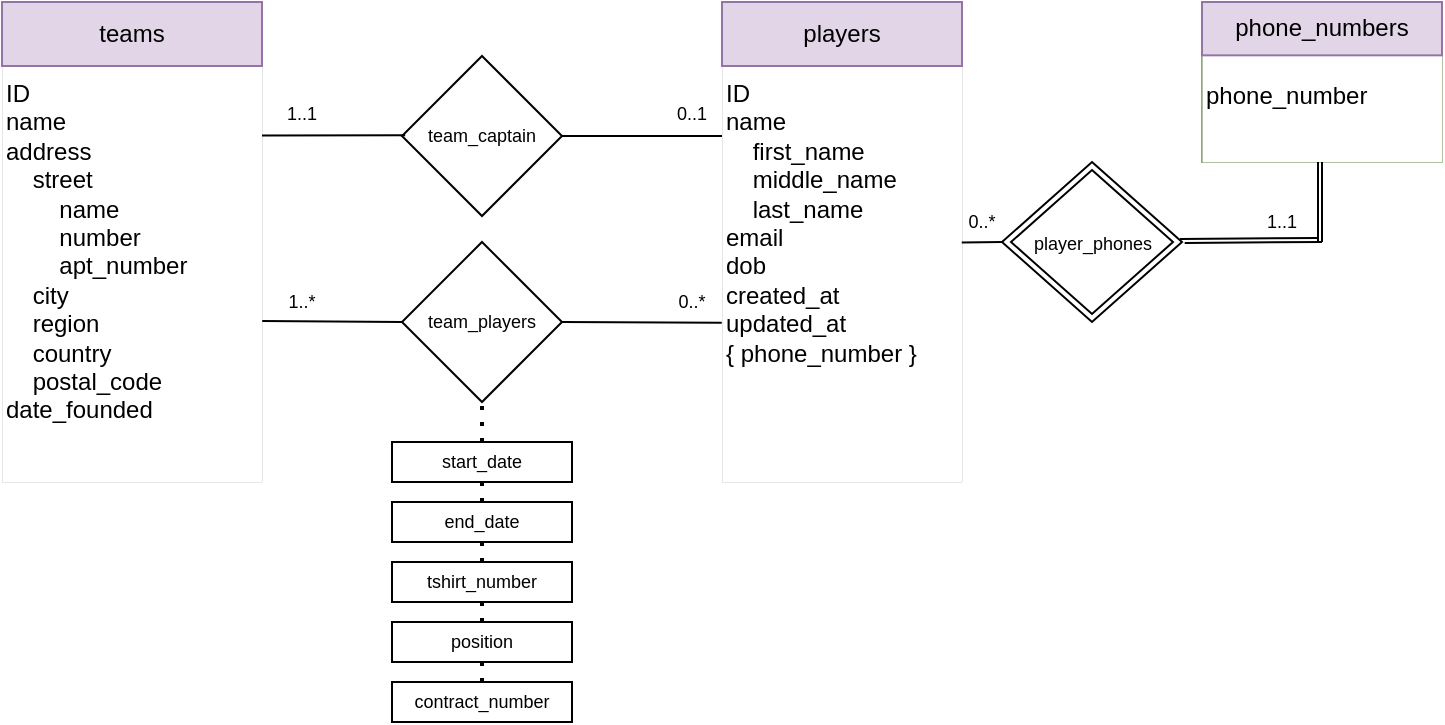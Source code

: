 <mxfile version="15.5.4" type="github">
  <diagram id="R2lEEEUBdFMjLlhIrx00" name="Page-1">
    <mxGraphModel dx="946" dy="504" grid="1" gridSize="10" guides="1" tooltips="1" connect="1" arrows="1" fold="1" page="1" pageScale="1" pageWidth="850" pageHeight="1100" math="0" shadow="0" extFonts="Permanent Marker^https://fonts.googleapis.com/css?family=Permanent+Marker">
      <root>
        <mxCell id="0" />
        <mxCell id="1" parent="0" />
        <mxCell id="Uebg3OEyPI29N-F5zzTL-30" value="" style="group" parent="1" vertex="1" connectable="0">
          <mxGeometry x="440" y="40" width="120" height="240" as="geometry" />
        </mxCell>
        <mxCell id="Uebg3OEyPI29N-F5zzTL-23" value="" style="group" parent="Uebg3OEyPI29N-F5zzTL-30" vertex="1" connectable="0">
          <mxGeometry width="120" height="240" as="geometry" />
        </mxCell>
        <mxCell id="Uebg3OEyPI29N-F5zzTL-21" value="" style="rounded=0;whiteSpace=wrap;html=1;strokeWidth=0;align=left;" parent="Uebg3OEyPI29N-F5zzTL-23" vertex="1">
          <mxGeometry width="120" height="240" as="geometry" />
        </mxCell>
        <mxCell id="Uebg3OEyPI29N-F5zzTL-22" value="players" style="rounded=0;whiteSpace=wrap;html=1;fillColor=#e1d5e7;strokeColor=#9673a6;" parent="Uebg3OEyPI29N-F5zzTL-23" vertex="1">
          <mxGeometry width="120" height="32" as="geometry" />
        </mxCell>
        <mxCell id="Uebg3OEyPI29N-F5zzTL-26" value="ID&lt;br&gt;name&lt;br&gt;&amp;nbsp; &amp;nbsp;&amp;nbsp;first_name&lt;br&gt;&lt;span&gt;&lt;/span&gt;&amp;nbsp; &amp;nbsp;&amp;nbsp;middle_name&lt;br&gt;&lt;span&gt;&lt;/span&gt;&amp;nbsp; &amp;nbsp;&amp;nbsp;last_name&lt;br&gt;email&lt;br&gt;dob&lt;br&gt;created_at&lt;br&gt;updated_at&lt;br&gt;{ phone_number }" style="text;html=1;strokeColor=none;fillColor=none;align=left;verticalAlign=top;whiteSpace=wrap;rounded=0;" parent="Uebg3OEyPI29N-F5zzTL-30" vertex="1">
          <mxGeometry y="32" width="120" height="208" as="geometry" />
        </mxCell>
        <mxCell id="Uebg3OEyPI29N-F5zzTL-31" value="" style="group" parent="1" vertex="1" connectable="0">
          <mxGeometry x="80" y="40" width="130" height="240" as="geometry" />
        </mxCell>
        <mxCell id="Uebg3OEyPI29N-F5zzTL-32" value="" style="group" parent="Uebg3OEyPI29N-F5zzTL-31" vertex="1" connectable="0">
          <mxGeometry width="130" height="240" as="geometry" />
        </mxCell>
        <mxCell id="Uebg3OEyPI29N-F5zzTL-33" value="" style="rounded=0;whiteSpace=wrap;html=1;strokeWidth=0;align=left;" parent="Uebg3OEyPI29N-F5zzTL-32" vertex="1">
          <mxGeometry width="130" height="240" as="geometry" />
        </mxCell>
        <mxCell id="Uebg3OEyPI29N-F5zzTL-34" value="teams" style="rounded=0;whiteSpace=wrap;html=1;fillColor=#e1d5e7;strokeColor=#9673a6;" parent="Uebg3OEyPI29N-F5zzTL-32" vertex="1">
          <mxGeometry width="130" height="32" as="geometry" />
        </mxCell>
        <mxCell id="Uebg3OEyPI29N-F5zzTL-35" value="ID&lt;br&gt;name&lt;br&gt;address&lt;br&gt;&amp;nbsp; &amp;nbsp; street&lt;br&gt;&amp;nbsp; &amp;nbsp; &amp;nbsp; &amp;nbsp; name&lt;br&gt;&lt;span&gt;&lt;/span&gt;&lt;span&gt;&lt;/span&gt;&amp;nbsp; &amp;nbsp; &amp;nbsp; &amp;nbsp;&amp;nbsp;number&lt;br&gt;&lt;span&gt;&lt;/span&gt;&lt;span&gt;&lt;/span&gt;&amp;nbsp; &amp;nbsp; &amp;nbsp; &amp;nbsp;&amp;nbsp;apt_number&lt;br&gt;&lt;span&gt;&lt;/span&gt;&amp;nbsp; &amp;nbsp;&amp;nbsp;city&lt;span&gt;	&lt;/span&gt;&lt;br&gt;&lt;span&gt;&lt;/span&gt;&amp;nbsp; &amp;nbsp;&amp;nbsp;region&lt;br&gt;&lt;span&gt;&lt;/span&gt;&amp;nbsp; &amp;nbsp;&amp;nbsp;country&lt;br&gt;&lt;span&gt;&lt;/span&gt;&amp;nbsp; &amp;nbsp;&amp;nbsp;postal_code&lt;br&gt;date_founded" style="text;html=1;strokeColor=none;fillColor=none;align=left;verticalAlign=top;whiteSpace=wrap;rounded=0;" parent="Uebg3OEyPI29N-F5zzTL-31" vertex="1">
          <mxGeometry y="32" width="130" height="208" as="geometry" />
        </mxCell>
        <mxCell id="Uebg3OEyPI29N-F5zzTL-36" value="" style="group;fillColor=#d5e8d4;strokeColor=#82b366;" parent="1" vertex="1" connectable="0">
          <mxGeometry x="680" y="40" width="120" height="80" as="geometry" />
        </mxCell>
        <mxCell id="Uebg3OEyPI29N-F5zzTL-37" value="" style="group" parent="Uebg3OEyPI29N-F5zzTL-36" vertex="1" connectable="0">
          <mxGeometry width="120" height="80" as="geometry" />
        </mxCell>
        <mxCell id="Uebg3OEyPI29N-F5zzTL-38" value="" style="rounded=0;whiteSpace=wrap;html=1;strokeWidth=0;align=left;" parent="Uebg3OEyPI29N-F5zzTL-37" vertex="1">
          <mxGeometry width="120" height="80" as="geometry" />
        </mxCell>
        <mxCell id="Uebg3OEyPI29N-F5zzTL-39" value="phone_numbers" style="rounded=0;whiteSpace=wrap;html=1;fillColor=#e1d5e7;strokeColor=#9673a6;" parent="Uebg3OEyPI29N-F5zzTL-37" vertex="1">
          <mxGeometry width="120" height="26.667" as="geometry" />
        </mxCell>
        <mxCell id="Uebg3OEyPI29N-F5zzTL-40" value="phone_number" style="text;html=1;strokeColor=none;fillColor=none;align=left;verticalAlign=top;whiteSpace=wrap;rounded=0;" parent="Uebg3OEyPI29N-F5zzTL-37" vertex="1">
          <mxGeometry y="33.333" width="120" height="13" as="geometry" />
        </mxCell>
        <mxCell id="Uebg3OEyPI29N-F5zzTL-49" value="" style="group" parent="1" vertex="1" connectable="0">
          <mxGeometry x="580" y="120" width="90" height="80" as="geometry" />
        </mxCell>
        <mxCell id="Uebg3OEyPI29N-F5zzTL-47" value="" style="rhombus;whiteSpace=wrap;html=1;strokeWidth=1;align=left;verticalAlign=middle;" parent="Uebg3OEyPI29N-F5zzTL-49" vertex="1">
          <mxGeometry width="90" height="80.0" as="geometry" />
        </mxCell>
        <mxCell id="Uebg3OEyPI29N-F5zzTL-48" value="&lt;font style=&quot;font-size: 9px&quot;&gt;player_phones&lt;/font&gt;" style="rhombus;whiteSpace=wrap;html=1;strokeWidth=1;align=center;verticalAlign=middle;" parent="Uebg3OEyPI29N-F5zzTL-49" vertex="1">
          <mxGeometry x="4.5" y="4" width="81" height="72.0" as="geometry" />
        </mxCell>
        <mxCell id="Uebg3OEyPI29N-F5zzTL-51" value="" style="endArrow=none;html=1;rounded=0;entryX=0.5;entryY=1;entryDx=0;entryDy=0;" parent="1" target="Uebg3OEyPI29N-F5zzTL-38" edge="1">
          <mxGeometry width="50" height="50" relative="1" as="geometry">
            <mxPoint x="740" y="160" as="sourcePoint" />
            <mxPoint x="590" y="140" as="targetPoint" />
          </mxGeometry>
        </mxCell>
        <mxCell id="Uebg3OEyPI29N-F5zzTL-52" value="" style="endArrow=none;html=1;rounded=0;exitX=1.015;exitY=0.506;exitDx=0;exitDy=0;exitPerimeter=0;" parent="1" source="Uebg3OEyPI29N-F5zzTL-47" edge="1">
          <mxGeometry width="50" height="50" relative="1" as="geometry">
            <mxPoint x="680" y="200" as="sourcePoint" />
            <mxPoint x="740" y="160" as="targetPoint" />
            <Array as="points">
              <mxPoint x="740" y="160" />
            </Array>
          </mxGeometry>
        </mxCell>
        <mxCell id="Uebg3OEyPI29N-F5zzTL-53" value="" style="endArrow=none;html=1;rounded=0;exitX=0.999;exitY=0.424;exitDx=0;exitDy=0;exitPerimeter=0;entryX=0;entryY=0.5;entryDx=0;entryDy=0;" parent="1" source="Uebg3OEyPI29N-F5zzTL-26" target="Uebg3OEyPI29N-F5zzTL-47" edge="1">
          <mxGeometry width="50" height="50" relative="1" as="geometry">
            <mxPoint x="560" y="180" as="sourcePoint" />
            <mxPoint x="610" y="130" as="targetPoint" />
          </mxGeometry>
        </mxCell>
        <mxCell id="Uebg3OEyPI29N-F5zzTL-54" value="" style="endArrow=none;html=1;rounded=0;" parent="1" edge="1">
          <mxGeometry width="50" height="50" relative="1" as="geometry">
            <mxPoint x="738" y="160" as="sourcePoint" />
            <mxPoint x="738" y="120" as="targetPoint" />
          </mxGeometry>
        </mxCell>
        <mxCell id="Uebg3OEyPI29N-F5zzTL-56" value="" style="endArrow=none;html=1;rounded=0;exitX=1.015;exitY=0.506;exitDx=0;exitDy=0;exitPerimeter=0;" parent="1" edge="1">
          <mxGeometry width="50" height="50" relative="1" as="geometry">
            <mxPoint x="669" y="158.48" as="sourcePoint" />
            <mxPoint x="738" y="158" as="targetPoint" />
            <Array as="points" />
          </mxGeometry>
        </mxCell>
        <mxCell id="Uebg3OEyPI29N-F5zzTL-57" value="team_captain" style="rhombus;whiteSpace=wrap;html=1;fontSize=9;strokeWidth=1;align=center;verticalAlign=middle;" parent="1" vertex="1">
          <mxGeometry x="280" y="67" width="80" height="80" as="geometry" />
        </mxCell>
        <mxCell id="Uebg3OEyPI29N-F5zzTL-58" value="" style="endArrow=none;html=1;rounded=0;fontSize=9;entryX=1;entryY=0.5;entryDx=0;entryDy=0;exitX=0;exitY=0.168;exitDx=0;exitDy=0;exitPerimeter=0;" parent="1" source="Uebg3OEyPI29N-F5zzTL-26" target="Uebg3OEyPI29N-F5zzTL-57" edge="1">
          <mxGeometry width="50" height="50" relative="1" as="geometry">
            <mxPoint x="430" y="100" as="sourcePoint" />
            <mxPoint x="340" y="100" as="targetPoint" />
          </mxGeometry>
        </mxCell>
        <mxCell id="Uebg3OEyPI29N-F5zzTL-59" value="" style="endArrow=none;html=1;rounded=0;fontSize=9;entryX=0.02;entryY=0.496;entryDx=0;entryDy=0;entryPerimeter=0;exitX=1;exitY=0.167;exitDx=0;exitDy=0;exitPerimeter=0;" parent="1" source="Uebg3OEyPI29N-F5zzTL-35" target="Uebg3OEyPI29N-F5zzTL-57" edge="1">
          <mxGeometry width="50" height="50" relative="1" as="geometry">
            <mxPoint x="200" y="130" as="sourcePoint" />
            <mxPoint x="250" y="80" as="targetPoint" />
          </mxGeometry>
        </mxCell>
        <mxCell id="Uebg3OEyPI29N-F5zzTL-60" value="1..1" style="text;html=1;strokeColor=none;fillColor=none;align=center;verticalAlign=middle;whiteSpace=wrap;rounded=0;fontSize=9;" parent="1" vertex="1">
          <mxGeometry x="220" y="86" width="20" height="20" as="geometry" />
        </mxCell>
        <mxCell id="Uebg3OEyPI29N-F5zzTL-61" value="0..1" style="text;html=1;strokeColor=none;fillColor=none;align=center;verticalAlign=middle;whiteSpace=wrap;rounded=0;fontSize=9;" parent="1" vertex="1">
          <mxGeometry x="415" y="86" width="20" height="20" as="geometry" />
        </mxCell>
        <mxCell id="Uebg3OEyPI29N-F5zzTL-62" value="team_players" style="rhombus;whiteSpace=wrap;html=1;fontSize=9;strokeWidth=1;align=center;verticalAlign=middle;" parent="1" vertex="1">
          <mxGeometry x="280" y="160" width="80" height="80" as="geometry" />
        </mxCell>
        <mxCell id="Uebg3OEyPI29N-F5zzTL-63" value="" style="endArrow=none;html=1;rounded=0;fontSize=9;exitX=1.001;exitY=0.613;exitDx=0;exitDy=0;exitPerimeter=0;entryX=0;entryY=0.5;entryDx=0;entryDy=0;" parent="1" source="Uebg3OEyPI29N-F5zzTL-35" target="Uebg3OEyPI29N-F5zzTL-62" edge="1">
          <mxGeometry width="50" height="50" relative="1" as="geometry">
            <mxPoint x="270" y="220" as="sourcePoint" />
            <mxPoint x="320" y="170" as="targetPoint" />
          </mxGeometry>
        </mxCell>
        <mxCell id="Uebg3OEyPI29N-F5zzTL-64" value="" style="endArrow=none;html=1;rounded=0;fontSize=9;entryX=-0.001;entryY=0.617;entryDx=0;entryDy=0;entryPerimeter=0;exitX=1;exitY=0.5;exitDx=0;exitDy=0;" parent="1" source="Uebg3OEyPI29N-F5zzTL-62" target="Uebg3OEyPI29N-F5zzTL-26" edge="1">
          <mxGeometry width="50" height="50" relative="1" as="geometry">
            <mxPoint x="360" y="210" as="sourcePoint" />
            <mxPoint x="430" y="200" as="targetPoint" />
          </mxGeometry>
        </mxCell>
        <mxCell id="Uebg3OEyPI29N-F5zzTL-65" value="1..*" style="text;html=1;strokeColor=none;fillColor=none;align=center;verticalAlign=middle;whiteSpace=wrap;rounded=0;fontSize=9;" parent="1" vertex="1">
          <mxGeometry x="220" y="180" width="20" height="20" as="geometry" />
        </mxCell>
        <mxCell id="Uebg3OEyPI29N-F5zzTL-66" value="0..*" style="text;html=1;strokeColor=none;fillColor=none;align=center;verticalAlign=middle;whiteSpace=wrap;rounded=0;fontSize=9;" parent="1" vertex="1">
          <mxGeometry x="415" y="180" width="20" height="20" as="geometry" />
        </mxCell>
        <mxCell id="oHW8rNx_q3lXavUMpPMO-2" value="0..*" style="text;html=1;strokeColor=none;fillColor=none;align=center;verticalAlign=middle;whiteSpace=wrap;rounded=0;fontSize=9;" vertex="1" parent="1">
          <mxGeometry x="560" y="140" width="20" height="20" as="geometry" />
        </mxCell>
        <mxCell id="oHW8rNx_q3lXavUMpPMO-3" value="1..1" style="text;html=1;strokeColor=none;fillColor=none;align=center;verticalAlign=middle;whiteSpace=wrap;rounded=0;fontSize=9;" vertex="1" parent="1">
          <mxGeometry x="710" y="140" width="20" height="20" as="geometry" />
        </mxCell>
        <mxCell id="oHW8rNx_q3lXavUMpPMO-4" value="start_date" style="rounded=0;whiteSpace=wrap;html=1;fontSize=9;strokeWidth=1;align=center;verticalAlign=middle;" vertex="1" parent="1">
          <mxGeometry x="275" y="260" width="90" height="20" as="geometry" />
        </mxCell>
        <mxCell id="oHW8rNx_q3lXavUMpPMO-5" value="" style="endArrow=none;dashed=1;html=1;dashPattern=1 3;strokeWidth=2;rounded=0;fontSize=9;entryX=0.5;entryY=1;entryDx=0;entryDy=0;exitX=0.5;exitY=0;exitDx=0;exitDy=0;" edge="1" parent="1" source="oHW8rNx_q3lXavUMpPMO-4" target="Uebg3OEyPI29N-F5zzTL-62">
          <mxGeometry width="50" height="50" relative="1" as="geometry">
            <mxPoint x="310" y="300" as="sourcePoint" />
            <mxPoint x="360" y="250" as="targetPoint" />
          </mxGeometry>
        </mxCell>
        <mxCell id="oHW8rNx_q3lXavUMpPMO-6" value="end_date" style="rounded=0;whiteSpace=wrap;html=1;fontSize=9;strokeWidth=1;align=center;verticalAlign=middle;" vertex="1" parent="1">
          <mxGeometry x="275" y="290" width="90" height="20" as="geometry" />
        </mxCell>
        <mxCell id="oHW8rNx_q3lXavUMpPMO-7" value="" style="endArrow=none;dashed=1;html=1;dashPattern=1 3;strokeWidth=2;rounded=0;fontSize=9;entryX=0.5;entryY=1;entryDx=0;entryDy=0;exitX=0.5;exitY=0;exitDx=0;exitDy=0;" edge="1" parent="1" source="oHW8rNx_q3lXavUMpPMO-6">
          <mxGeometry width="50" height="50" relative="1" as="geometry">
            <mxPoint x="310" y="340" as="sourcePoint" />
            <mxPoint x="320.0" y="280" as="targetPoint" />
          </mxGeometry>
        </mxCell>
        <mxCell id="oHW8rNx_q3lXavUMpPMO-8" value="tshirt_number" style="rounded=0;whiteSpace=wrap;html=1;fontSize=9;strokeWidth=1;align=center;verticalAlign=middle;" vertex="1" parent="1">
          <mxGeometry x="275" y="320" width="90" height="20" as="geometry" />
        </mxCell>
        <mxCell id="oHW8rNx_q3lXavUMpPMO-9" value="" style="endArrow=none;dashed=1;html=1;dashPattern=1 3;strokeWidth=2;rounded=0;fontSize=9;entryX=0.5;entryY=1;entryDx=0;entryDy=0;" edge="1" parent="1" target="oHW8rNx_q3lXavUMpPMO-6">
          <mxGeometry width="50" height="50" relative="1" as="geometry">
            <mxPoint x="320" y="320" as="sourcePoint" />
            <mxPoint x="320.0" y="320" as="targetPoint" />
          </mxGeometry>
        </mxCell>
        <mxCell id="oHW8rNx_q3lXavUMpPMO-10" value="position" style="rounded=0;whiteSpace=wrap;html=1;fontSize=9;strokeWidth=1;align=center;verticalAlign=middle;" vertex="1" parent="1">
          <mxGeometry x="275" y="350" width="90" height="20" as="geometry" />
        </mxCell>
        <mxCell id="oHW8rNx_q3lXavUMpPMO-11" value="" style="endArrow=none;dashed=1;html=1;dashPattern=1 3;strokeWidth=2;rounded=0;fontSize=9;entryX=0.5;entryY=1;entryDx=0;entryDy=0;" edge="1" parent="1">
          <mxGeometry width="50" height="50" relative="1" as="geometry">
            <mxPoint x="320.0" y="350" as="sourcePoint" />
            <mxPoint x="320.0" y="340.0" as="targetPoint" />
          </mxGeometry>
        </mxCell>
        <mxCell id="oHW8rNx_q3lXavUMpPMO-12" value="contract_number" style="rounded=0;whiteSpace=wrap;html=1;fontSize=9;strokeWidth=1;align=center;verticalAlign=middle;" vertex="1" parent="1">
          <mxGeometry x="275" y="380" width="90" height="20" as="geometry" />
        </mxCell>
        <mxCell id="oHW8rNx_q3lXavUMpPMO-13" value="" style="endArrow=none;dashed=1;html=1;dashPattern=1 3;strokeWidth=2;rounded=0;fontSize=9;entryX=0.5;entryY=1;entryDx=0;entryDy=0;" edge="1" parent="1">
          <mxGeometry width="50" height="50" relative="1" as="geometry">
            <mxPoint x="320.0" y="380" as="sourcePoint" />
            <mxPoint x="320.0" y="370.0" as="targetPoint" />
          </mxGeometry>
        </mxCell>
      </root>
    </mxGraphModel>
  </diagram>
</mxfile>
